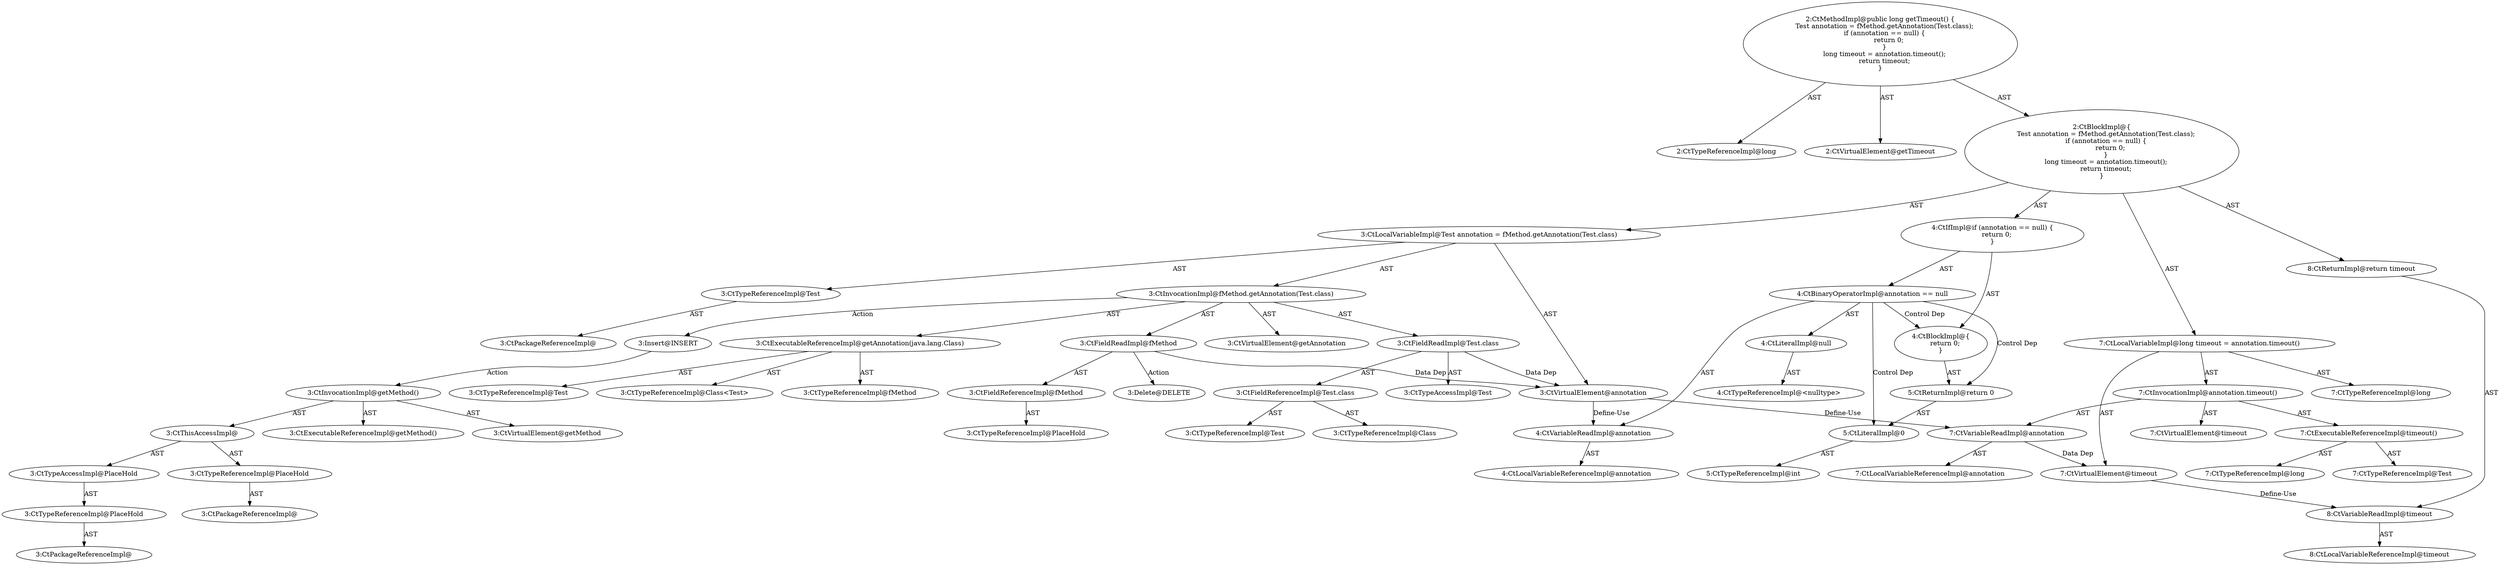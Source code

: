 digraph "getTimeout#?" {
0 [label="2:CtTypeReferenceImpl@long" shape=ellipse]
1 [label="2:CtVirtualElement@getTimeout" shape=ellipse]
2 [label="3:CtTypeReferenceImpl@Test" shape=ellipse]
3 [label="3:CtPackageReferenceImpl@" shape=ellipse]
4 [label="3:CtExecutableReferenceImpl@getAnnotation(java.lang.Class)" shape=ellipse]
5 [label="3:CtTypeReferenceImpl@fMethod" shape=ellipse]
6 [label="3:CtTypeReferenceImpl@Test" shape=ellipse]
7 [label="3:CtTypeReferenceImpl@Class<Test>" shape=ellipse]
8 [label="3:CtVirtualElement@getAnnotation" shape=ellipse]
9 [label="3:CtFieldReferenceImpl@fMethod" shape=ellipse]
10 [label="3:CtTypeReferenceImpl@PlaceHold" shape=ellipse]
11 [label="3:CtFieldReadImpl@fMethod" shape=ellipse]
12 [label="3:CtFieldReferenceImpl@Test.class" shape=ellipse]
13 [label="3:CtTypeReferenceImpl@Test" shape=ellipse]
14 [label="3:CtTypeReferenceImpl@Class" shape=ellipse]
15 [label="3:CtFieldReadImpl@Test.class" shape=ellipse]
16 [label="3:CtTypeAccessImpl@Test" shape=ellipse]
17 [label="3:CtInvocationImpl@fMethod.getAnnotation(Test.class)" shape=ellipse]
18 [label="3:CtVirtualElement@annotation" shape=ellipse]
19 [label="3:CtLocalVariableImpl@Test annotation = fMethod.getAnnotation(Test.class)" shape=ellipse]
20 [label="4:CtVariableReadImpl@annotation" shape=ellipse]
21 [label="4:CtLocalVariableReferenceImpl@annotation" shape=ellipse]
22 [label="4:CtLiteralImpl@null" shape=ellipse]
23 [label="4:CtTypeReferenceImpl@<nulltype>" shape=ellipse]
24 [label="4:CtBinaryOperatorImpl@annotation == null" shape=ellipse]
25 [label="5:CtLiteralImpl@0" shape=ellipse]
26 [label="5:CtTypeReferenceImpl@int" shape=ellipse]
27 [label="5:CtReturnImpl@return 0" shape=ellipse]
28 [label="4:CtBlockImpl@\{
    return 0;
\}" shape=ellipse]
29 [label="4:CtIfImpl@if (annotation == null) \{
    return 0;
\}" shape=ellipse]
30 [label="7:CtTypeReferenceImpl@long" shape=ellipse]
31 [label="7:CtExecutableReferenceImpl@timeout()" shape=ellipse]
32 [label="7:CtTypeReferenceImpl@Test" shape=ellipse]
33 [label="7:CtTypeReferenceImpl@long" shape=ellipse]
34 [label="7:CtVirtualElement@timeout" shape=ellipse]
35 [label="7:CtVariableReadImpl@annotation" shape=ellipse]
36 [label="7:CtLocalVariableReferenceImpl@annotation" shape=ellipse]
37 [label="7:CtInvocationImpl@annotation.timeout()" shape=ellipse]
38 [label="7:CtVirtualElement@timeout" shape=ellipse]
39 [label="7:CtLocalVariableImpl@long timeout = annotation.timeout()" shape=ellipse]
40 [label="8:CtVariableReadImpl@timeout" shape=ellipse]
41 [label="8:CtLocalVariableReferenceImpl@timeout" shape=ellipse]
42 [label="8:CtReturnImpl@return timeout" shape=ellipse]
43 [label="2:CtBlockImpl@\{
    Test annotation = fMethod.getAnnotation(Test.class);
    if (annotation == null) \{
        return 0;
    \}
    long timeout = annotation.timeout();
    return timeout;
\}" shape=ellipse]
44 [label="2:CtMethodImpl@public long getTimeout() \{
    Test annotation = fMethod.getAnnotation(Test.class);
    if (annotation == null) \{
        return 0;
    \}
    long timeout = annotation.timeout();
    return timeout;
\}" shape=ellipse]
45 [label="3:Delete@DELETE" shape=ellipse]
46 [label="3:Insert@INSERT" shape=ellipse]
47 [label="3:CtPackageReferenceImpl@" shape=ellipse]
48 [label="3:CtTypeReferenceImpl@PlaceHold" shape=ellipse]
49 [label="3:CtPackageReferenceImpl@" shape=ellipse]
50 [label="3:CtTypeReferenceImpl@PlaceHold" shape=ellipse]
51 [label="3:CtTypeAccessImpl@PlaceHold" shape=ellipse]
52 [label="3:CtThisAccessImpl@" shape=ellipse]
53 [label="3:CtExecutableReferenceImpl@getMethod()" shape=ellipse]
54 [label="3:CtInvocationImpl@getMethod()" shape=ellipse]
55 [label="3:CtVirtualElement@getMethod" shape=ellipse]
2 -> 3 [label="AST"];
4 -> 5 [label="AST"];
4 -> 6 [label="AST"];
4 -> 7 [label="AST"];
9 -> 10 [label="AST"];
11 -> 9 [label="AST"];
11 -> 18 [label="Data Dep"];
11 -> 45 [label="Action"];
12 -> 13 [label="AST"];
12 -> 14 [label="AST"];
15 -> 16 [label="AST"];
15 -> 12 [label="AST"];
15 -> 18 [label="Data Dep"];
17 -> 8 [label="AST"];
17 -> 11 [label="AST"];
17 -> 4 [label="AST"];
17 -> 15 [label="AST"];
17 -> 46 [label="Action"];
18 -> 20 [label="Define-Use"];
18 -> 35 [label="Define-Use"];
19 -> 18 [label="AST"];
19 -> 2 [label="AST"];
19 -> 17 [label="AST"];
20 -> 21 [label="AST"];
22 -> 23 [label="AST"];
24 -> 20 [label="AST"];
24 -> 22 [label="AST"];
24 -> 28 [label="Control Dep"];
24 -> 27 [label="Control Dep"];
24 -> 25 [label="Control Dep"];
25 -> 26 [label="AST"];
27 -> 25 [label="AST"];
28 -> 27 [label="AST"];
29 -> 24 [label="AST"];
29 -> 28 [label="AST"];
31 -> 32 [label="AST"];
31 -> 33 [label="AST"];
35 -> 36 [label="AST"];
35 -> 38 [label="Data Dep"];
37 -> 34 [label="AST"];
37 -> 35 [label="AST"];
37 -> 31 [label="AST"];
38 -> 40 [label="Define-Use"];
39 -> 38 [label="AST"];
39 -> 30 [label="AST"];
39 -> 37 [label="AST"];
40 -> 41 [label="AST"];
42 -> 40 [label="AST"];
43 -> 19 [label="AST"];
43 -> 29 [label="AST"];
43 -> 39 [label="AST"];
43 -> 42 [label="AST"];
44 -> 1 [label="AST"];
44 -> 0 [label="AST"];
44 -> 43 [label="AST"];
46 -> 54 [label="Action"];
48 -> 47 [label="AST"];
50 -> 49 [label="AST"];
51 -> 50 [label="AST"];
52 -> 48 [label="AST"];
52 -> 51 [label="AST"];
54 -> 55 [label="AST"];
54 -> 52 [label="AST"];
54 -> 53 [label="AST"];
}